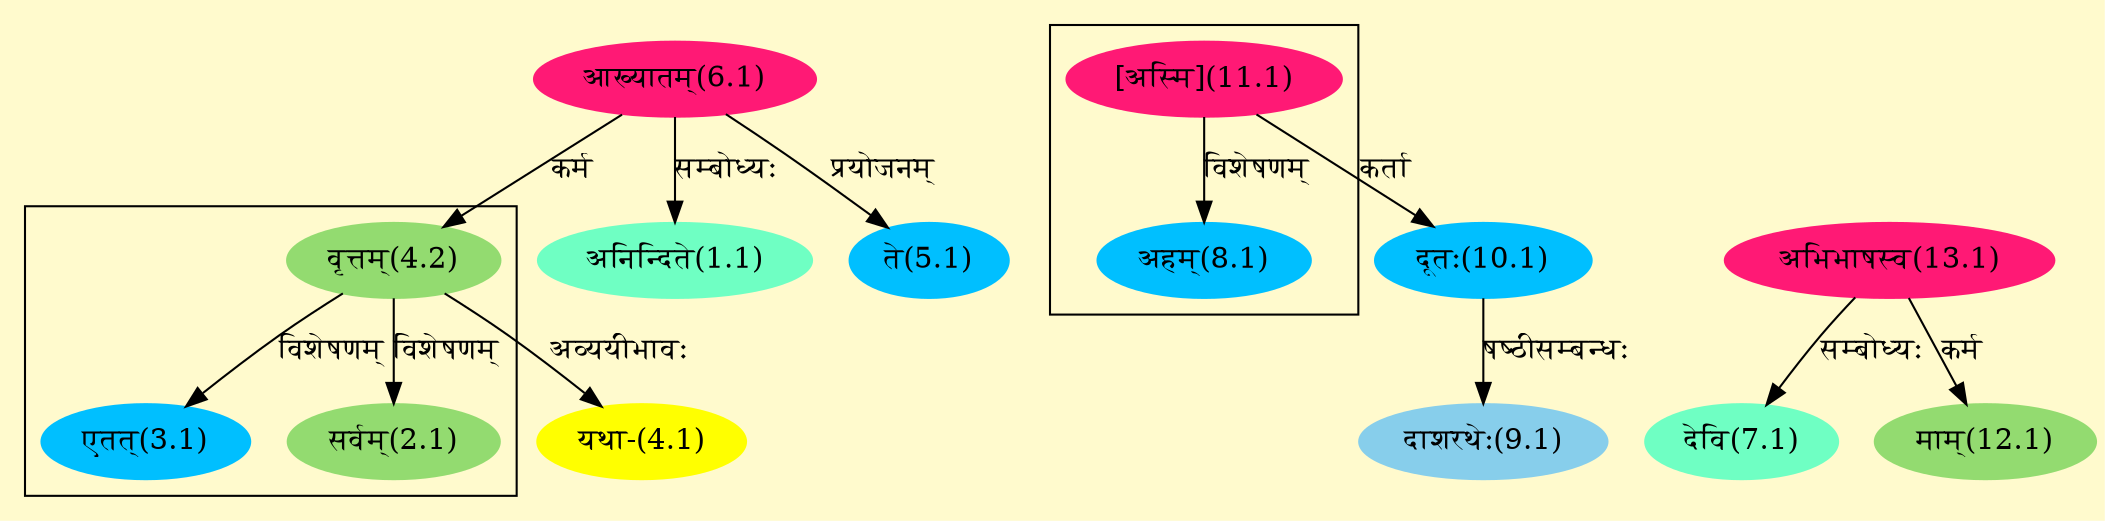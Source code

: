 digraph G{
rankdir=BT;
 compound=true;
 bgcolor="lemonchiffon1";

subgraph cluster_1{
Node2_1 [style=filled, color="#93DB70" label = "सर्वम्(2.1)"]
Node4_2 [style=filled, color="#93DB70" label = "वृत्तम्(4.2)"]
Node3_1 [style=filled, color="#00BFFF" label = "एतत्(3.1)"]

}

subgraph cluster_2{
Node8_1 [style=filled, color="#00BFFF" label = "अहम्(8.1)"]
Node11_1 [style=filled, color="#FF1975" label = "[अस्मि](11.1)"]

}
Node1_1 [style=filled, color="#6FFFC3" label = "अनिन्दिते(1.1)"]
Node6_1 [style=filled, color="#FF1975" label = "आख्यातम्(6.1)"]
Node4_1 [style=filled, color="#FFFF00" label = "यथा-(4.1)"]
Node4_2 [style=filled, color="#93DB70" label = "वृत्तम्(4.2)"]
Node5_1 [style=filled, color="#00BFFF" label = "ते(5.1)"]
Node [style=filled, color="" label = "()"]
Node7_1 [style=filled, color="#6FFFC3" label = "देवि(7.1)"]
Node13_1 [style=filled, color="#FF1975" label = "अभिभाषस्व(13.1)"]
Node9_1 [style=filled, color="#87CEEB" label = "दाशरथेः(9.1)"]
Node10_1 [style=filled, color="#00BFFF" label = "दूतः(10.1)"]
Node11_1 [style=filled, color="#FF1975" label = "[अस्मि](11.1)"]
Node12_1 [style=filled, color="#93DB70" label = "माम्(12.1)"]
/* Start of Relations section */

Node1_1 -> Node6_1 [  label="सम्बोध्यः"  dir="back" ]
Node2_1 -> Node4_2 [  label="विशेषणम्"  dir="back" ]
Node3_1 -> Node4_2 [  label="विशेषणम्"  dir="back" ]
Node4_1 -> Node4_2 [  label="अव्ययीभावः"  dir="back" ]
Node4_2 -> Node6_1 [  label="कर्म"  dir="back" ]
Node5_1 -> Node6_1 [  label="प्रयोजनम्"  dir="back" ]
Node7_1 -> Node13_1 [  label="सम्बोध्यः"  dir="back" ]
Node8_1 -> Node11_1 [  label="विशेषणम्"  dir="back" ]
Node9_1 -> Node10_1 [  label="षष्ठीसम्बन्धः"  dir="back" ]
Node10_1 -> Node11_1 [  label="कर्ता"  dir="back" ]
Node12_1 -> Node13_1 [  label="कर्म"  dir="back" ]
}
